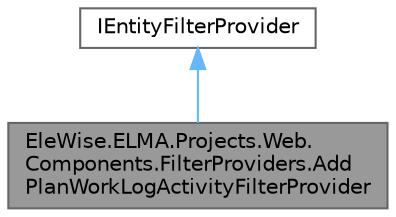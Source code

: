 digraph "EleWise.ELMA.Projects.Web.Components.FilterProviders.AddPlanWorkLogActivityFilterProvider"
{
 // LATEX_PDF_SIZE
  bgcolor="transparent";
  edge [fontname=Helvetica,fontsize=10,labelfontname=Helvetica,labelfontsize=10];
  node [fontname=Helvetica,fontsize=10,shape=box,height=0.2,width=0.4];
  Node1 [id="Node000001",label="EleWise.ELMA.Projects.Web.\lComponents.FilterProviders.Add\lPlanWorkLogActivityFilterProvider",height=0.2,width=0.4,color="gray40", fillcolor="grey60", style="filled", fontcolor="black",tooltip="Провайдер для фильтрации сделок"];
  Node2 -> Node1 [id="edge1_Node000001_Node000002",dir="back",color="steelblue1",style="solid",tooltip=" "];
  Node2 [id="Node000002",label="IEntityFilterProvider",height=0.2,width=0.4,color="gray40", fillcolor="white", style="filled",tooltip=" "];
}

